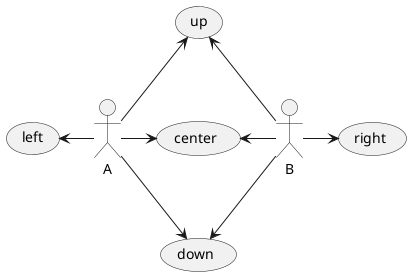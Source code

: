 @startuml

actor A
actor B

A -up-> (up)
A -right-> (center)
A -down-> (down)
A -left-> (left)

B -up-> (up)
B -left-> (center)
B -right-> (right)
B -down-> (down)

@enduml
